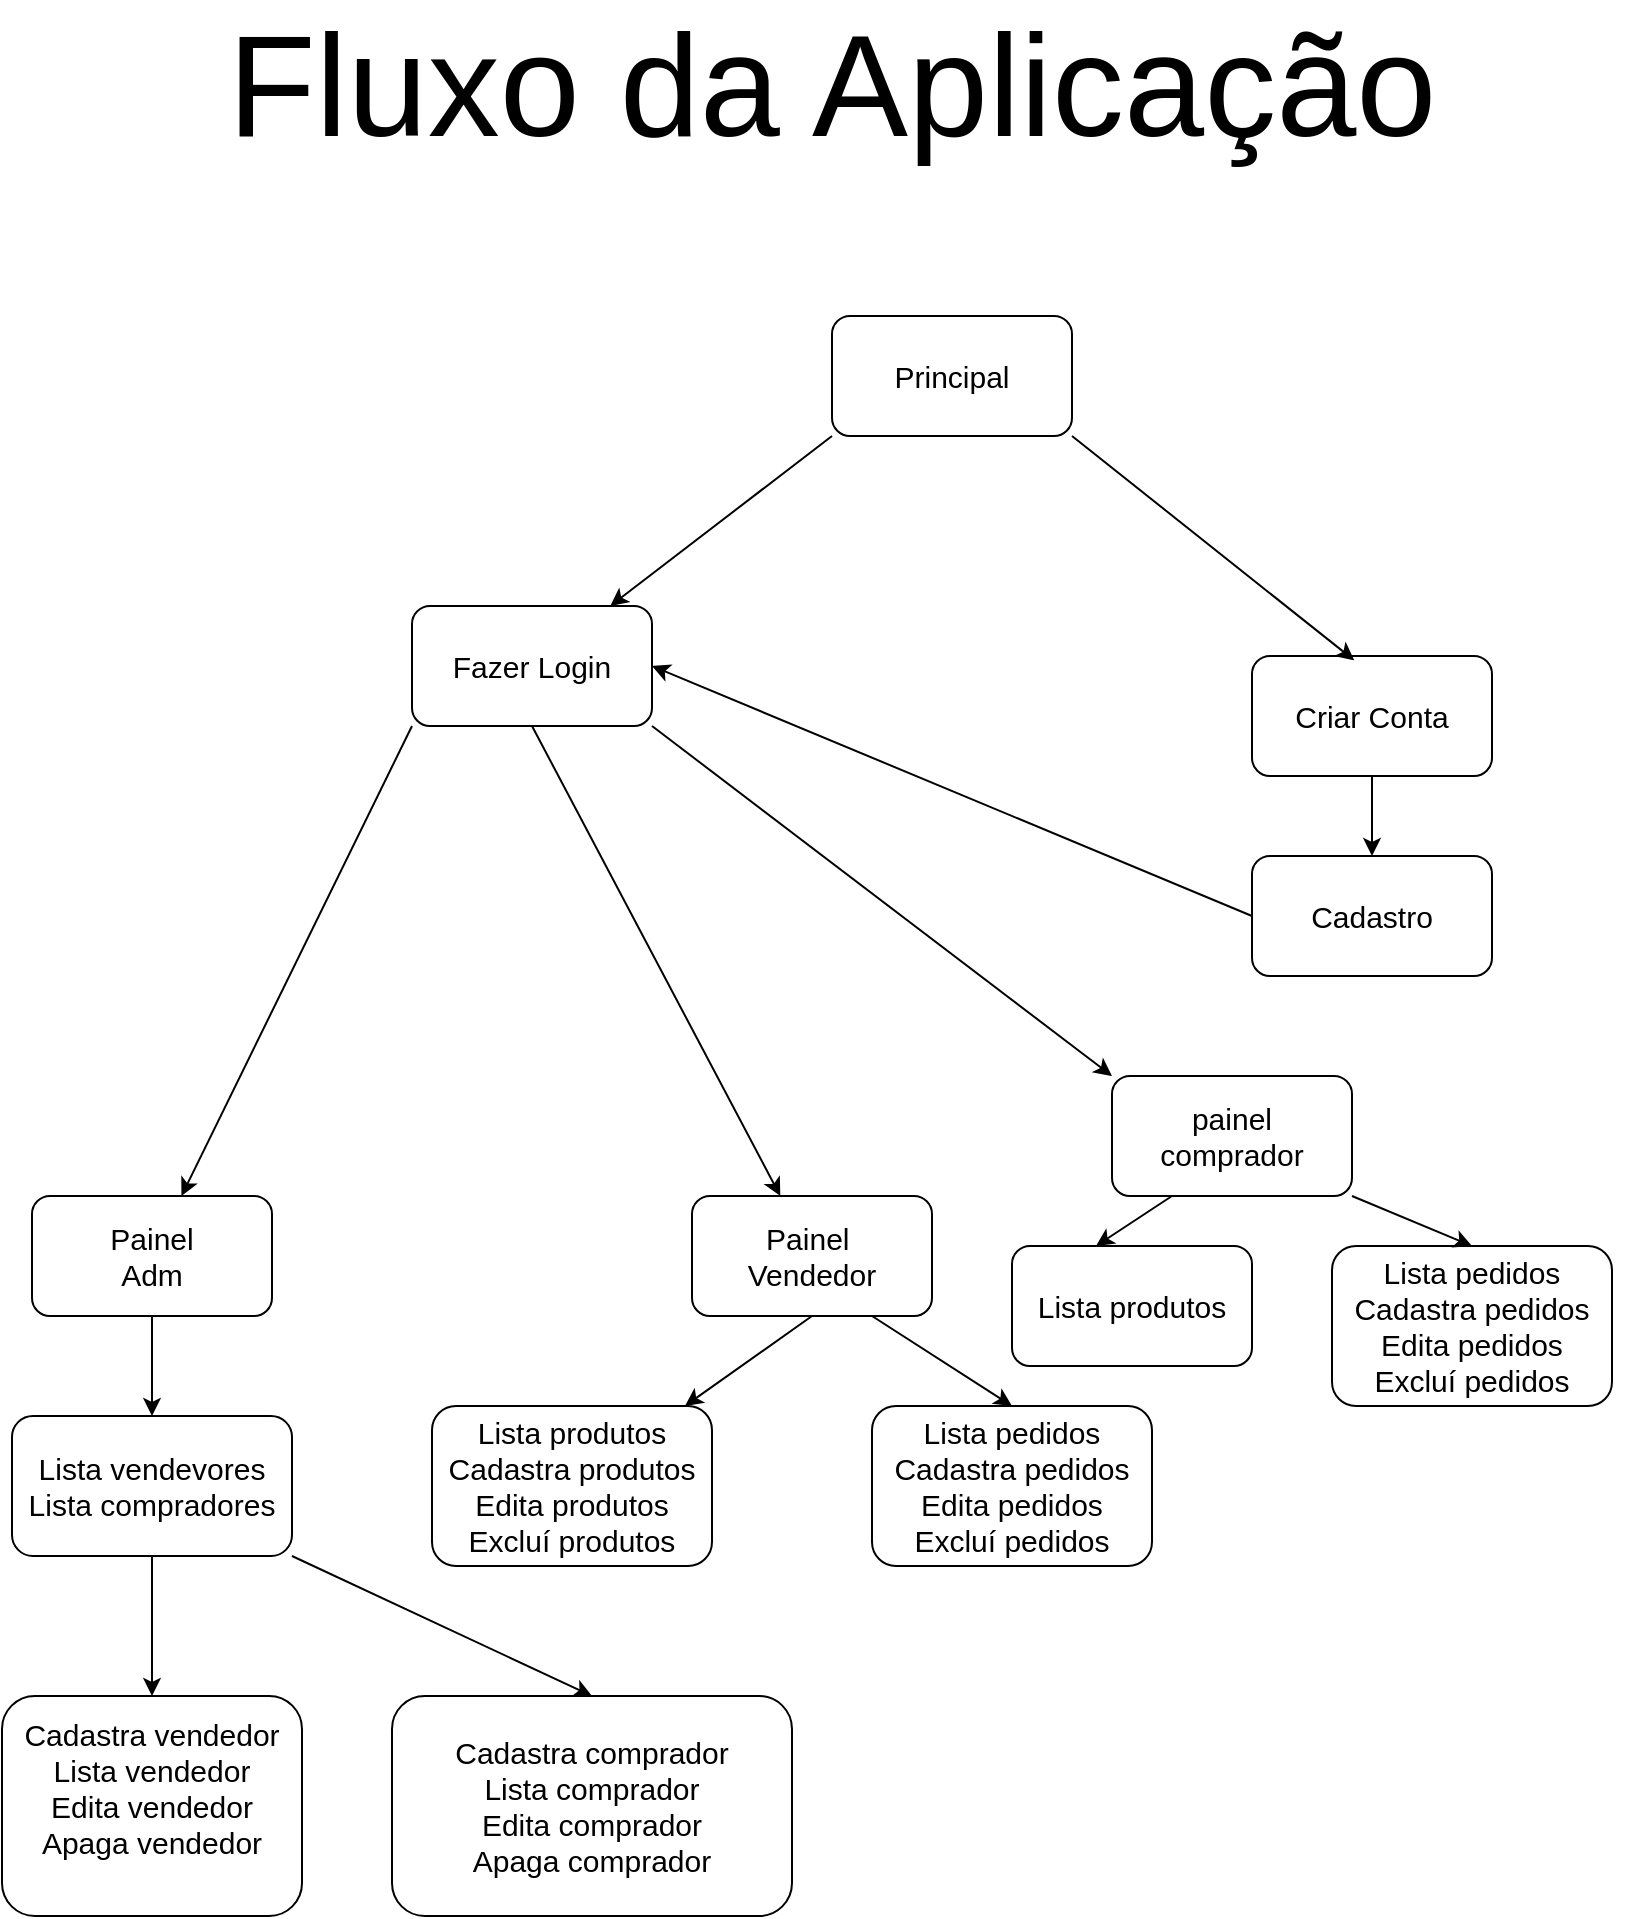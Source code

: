 <mxfile version="15.8.3" type="device"><diagram id="prtHgNgQTEPvFCAcTncT" name="Page-1"><mxGraphModel dx="1384" dy="729" grid="1" gridSize="10" guides="1" tooltips="1" connect="1" arrows="1" fold="1" page="1" pageScale="1" pageWidth="827" pageHeight="1169" math="0" shadow="0"><root><mxCell id="0"/><mxCell id="1" parent="0"/><mxCell id="HTN7W0DYypLCPPg8rSoE-1" value="Fazer Login" style="rounded=1;whiteSpace=wrap;html=1;fontSize=15;" vertex="1" parent="1"><mxGeometry x="210" y="335" width="120" height="60" as="geometry"/></mxCell><mxCell id="HTN7W0DYypLCPPg8rSoE-2" value="Fluxo da Aplicação&lt;br style=&quot;font-size: 72px;&quot;&gt;" style="text;html=1;strokeColor=none;fillColor=none;align=center;verticalAlign=middle;whiteSpace=wrap;rounded=0;fontSize=72;" vertex="1" parent="1"><mxGeometry x="20" y="60" width="800" height="30" as="geometry"/></mxCell><mxCell id="HTN7W0DYypLCPPg8rSoE-6" value="Painel&lt;br style=&quot;font-size: 15px;&quot;&gt;Adm" style="rounded=1;whiteSpace=wrap;html=1;fontSize=15;" vertex="1" parent="1"><mxGeometry x="20" y="630" width="120" height="60" as="geometry"/></mxCell><mxCell id="HTN7W0DYypLCPPg8rSoE-7" value="Painel&amp;nbsp;&lt;br style=&quot;font-size: 15px;&quot;&gt;Vendedor" style="rounded=1;whiteSpace=wrap;html=1;fontSize=15;" vertex="1" parent="1"><mxGeometry x="350" y="630" width="120" height="60" as="geometry"/></mxCell><mxCell id="HTN7W0DYypLCPPg8rSoE-8" value="painel&lt;br style=&quot;font-size: 15px;&quot;&gt;comprador" style="rounded=1;whiteSpace=wrap;html=1;fontSize=15;" vertex="1" parent="1"><mxGeometry x="560" y="570" width="120" height="60" as="geometry"/></mxCell><mxCell id="HTN7W0DYypLCPPg8rSoE-10" value="" style="endArrow=classic;html=1;rounded=0;fontSize=30;exitX=0;exitY=1;exitDx=0;exitDy=0;" edge="1" parent="1" source="HTN7W0DYypLCPPg8rSoE-1" target="HTN7W0DYypLCPPg8rSoE-6"><mxGeometry width="50" height="50" relative="1" as="geometry"><mxPoint x="430" y="505" as="sourcePoint"/><mxPoint x="480" y="455" as="targetPoint"/></mxGeometry></mxCell><mxCell id="HTN7W0DYypLCPPg8rSoE-11" value="" style="endArrow=classic;html=1;rounded=0;fontSize=30;exitX=0.5;exitY=1;exitDx=0;exitDy=0;" edge="1" parent="1" source="HTN7W0DYypLCPPg8rSoE-1" target="HTN7W0DYypLCPPg8rSoE-7"><mxGeometry width="50" height="50" relative="1" as="geometry"><mxPoint x="430" y="505" as="sourcePoint"/><mxPoint x="480" y="455" as="targetPoint"/></mxGeometry></mxCell><mxCell id="HTN7W0DYypLCPPg8rSoE-12" value="" style="endArrow=classic;html=1;rounded=0;fontSize=30;exitX=1;exitY=1;exitDx=0;exitDy=0;entryX=0;entryY=0;entryDx=0;entryDy=0;" edge="1" parent="1" source="HTN7W0DYypLCPPg8rSoE-1" target="HTN7W0DYypLCPPg8rSoE-8"><mxGeometry width="50" height="50" relative="1" as="geometry"><mxPoint x="430" y="505" as="sourcePoint"/><mxPoint x="480" y="455" as="targetPoint"/></mxGeometry></mxCell><mxCell id="HTN7W0DYypLCPPg8rSoE-14" value="Principal" style="rounded=1;whiteSpace=wrap;html=1;fontSize=15;" vertex="1" parent="1"><mxGeometry x="420" y="190" width="120" height="60" as="geometry"/></mxCell><mxCell id="HTN7W0DYypLCPPg8rSoE-15" value="Criar Conta" style="rounded=1;whiteSpace=wrap;html=1;fontSize=15;" vertex="1" parent="1"><mxGeometry x="630" y="360" width="120" height="60" as="geometry"/></mxCell><mxCell id="HTN7W0DYypLCPPg8rSoE-16" value="Cadastro" style="rounded=1;whiteSpace=wrap;html=1;fontSize=15;" vertex="1" parent="1"><mxGeometry x="630" y="460" width="120" height="60" as="geometry"/></mxCell><mxCell id="HTN7W0DYypLCPPg8rSoE-17" value="" style="endArrow=classic;html=1;rounded=0;fontSize=15;exitX=1;exitY=1;exitDx=0;exitDy=0;entryX=0.426;entryY=0.036;entryDx=0;entryDy=0;entryPerimeter=0;" edge="1" parent="1" source="HTN7W0DYypLCPPg8rSoE-14" target="HTN7W0DYypLCPPg8rSoE-15"><mxGeometry width="50" height="50" relative="1" as="geometry"><mxPoint x="610" y="370" as="sourcePoint"/><mxPoint x="660" y="320" as="targetPoint"/></mxGeometry></mxCell><mxCell id="HTN7W0DYypLCPPg8rSoE-18" value="" style="endArrow=classic;html=1;rounded=0;fontSize=15;exitX=0;exitY=1;exitDx=0;exitDy=0;" edge="1" parent="1" source="HTN7W0DYypLCPPg8rSoE-14" target="HTN7W0DYypLCPPg8rSoE-1"><mxGeometry width="50" height="50" relative="1" as="geometry"><mxPoint x="610" y="370" as="sourcePoint"/><mxPoint x="660" y="320" as="targetPoint"/></mxGeometry></mxCell><mxCell id="HTN7W0DYypLCPPg8rSoE-19" value="" style="endArrow=classic;html=1;rounded=0;fontSize=15;exitX=0.5;exitY=1;exitDx=0;exitDy=0;" edge="1" parent="1" source="HTN7W0DYypLCPPg8rSoE-15" target="HTN7W0DYypLCPPg8rSoE-16"><mxGeometry width="50" height="50" relative="1" as="geometry"><mxPoint x="610" y="370" as="sourcePoint"/><mxPoint x="660" y="320" as="targetPoint"/></mxGeometry></mxCell><mxCell id="HTN7W0DYypLCPPg8rSoE-20" value="" style="endArrow=classic;html=1;rounded=0;fontSize=15;exitX=0;exitY=0.5;exitDx=0;exitDy=0;entryX=1;entryY=0.5;entryDx=0;entryDy=0;" edge="1" parent="1" source="HTN7W0DYypLCPPg8rSoE-16" target="HTN7W0DYypLCPPg8rSoE-1"><mxGeometry width="50" height="50" relative="1" as="geometry"><mxPoint x="610" y="370" as="sourcePoint"/><mxPoint x="660" y="320" as="targetPoint"/></mxGeometry></mxCell><mxCell id="HTN7W0DYypLCPPg8rSoE-23" value="Lista vendevores&lt;br&gt;Lista compradores" style="rounded=1;whiteSpace=wrap;html=1;fontSize=15;" vertex="1" parent="1"><mxGeometry x="10" y="740" width="140" height="70" as="geometry"/></mxCell><mxCell id="HTN7W0DYypLCPPg8rSoE-24" value="Cadastra comprador&lt;br&gt;Lista comprador&lt;br&gt;Edita comprador&lt;br&gt;Apaga comprador" style="rounded=1;whiteSpace=wrap;html=1;fontSize=15;" vertex="1" parent="1"><mxGeometry x="200" y="880" width="200" height="110" as="geometry"/></mxCell><mxCell id="HTN7W0DYypLCPPg8rSoE-25" value="Cadastra vendedor&lt;br&gt;Lista vendedor&lt;br&gt;Edita vendedor&lt;br&gt;Apaga vendedor&lt;br&gt;&lt;br&gt;" style="rounded=1;whiteSpace=wrap;html=1;fontSize=15;" vertex="1" parent="1"><mxGeometry x="5" y="880" width="150" height="110" as="geometry"/></mxCell><mxCell id="HTN7W0DYypLCPPg8rSoE-26" value="" style="endArrow=classic;html=1;rounded=0;fontSize=15;exitX=0.5;exitY=1;exitDx=0;exitDy=0;entryX=0.5;entryY=0;entryDx=0;entryDy=0;" edge="1" parent="1" source="HTN7W0DYypLCPPg8rSoE-6" target="HTN7W0DYypLCPPg8rSoE-23"><mxGeometry width="50" height="50" relative="1" as="geometry"><mxPoint x="610" y="650" as="sourcePoint"/><mxPoint x="660" y="600" as="targetPoint"/></mxGeometry></mxCell><mxCell id="HTN7W0DYypLCPPg8rSoE-27" value="" style="endArrow=classic;html=1;rounded=0;fontSize=15;exitX=0.5;exitY=1;exitDx=0;exitDy=0;" edge="1" parent="1" source="HTN7W0DYypLCPPg8rSoE-23" target="HTN7W0DYypLCPPg8rSoE-25"><mxGeometry width="50" height="50" relative="1" as="geometry"><mxPoint x="610" y="650" as="sourcePoint"/><mxPoint x="660" y="600" as="targetPoint"/></mxGeometry></mxCell><mxCell id="HTN7W0DYypLCPPg8rSoE-29" value="" style="endArrow=classic;html=1;rounded=0;fontSize=15;exitX=1;exitY=1;exitDx=0;exitDy=0;entryX=0.5;entryY=0;entryDx=0;entryDy=0;" edge="1" parent="1" source="HTN7W0DYypLCPPg8rSoE-23" target="HTN7W0DYypLCPPg8rSoE-24"><mxGeometry width="50" height="50" relative="1" as="geometry"><mxPoint x="570" y="850" as="sourcePoint"/><mxPoint x="620" y="800" as="targetPoint"/></mxGeometry></mxCell><mxCell id="HTN7W0DYypLCPPg8rSoE-31" value="Lista produtos&lt;br&gt;Cadastra produtos&lt;br&gt;Edita produtos&lt;br&gt;Excluí produtos" style="rounded=1;whiteSpace=wrap;html=1;fontSize=15;" vertex="1" parent="1"><mxGeometry x="220" y="735" width="140" height="80" as="geometry"/></mxCell><mxCell id="HTN7W0DYypLCPPg8rSoE-32" value="" style="endArrow=classic;html=1;rounded=0;fontSize=15;exitX=0.5;exitY=1;exitDx=0;exitDy=0;" edge="1" parent="1" source="HTN7W0DYypLCPPg8rSoE-7" target="HTN7W0DYypLCPPg8rSoE-31"><mxGeometry width="50" height="50" relative="1" as="geometry"><mxPoint x="570" y="650" as="sourcePoint"/><mxPoint x="620" y="600" as="targetPoint"/></mxGeometry></mxCell><mxCell id="HTN7W0DYypLCPPg8rSoE-34" value="Lista pedidos&lt;br&gt;Cadastra pedidos&lt;br&gt;Edita pedidos&lt;br&gt;Excluí pedidos" style="rounded=1;whiteSpace=wrap;html=1;fontSize=15;" vertex="1" parent="1"><mxGeometry x="440" y="735" width="140" height="80" as="geometry"/></mxCell><mxCell id="HTN7W0DYypLCPPg8rSoE-35" value="" style="endArrow=classic;html=1;rounded=0;fontSize=15;exitX=0.75;exitY=1;exitDx=0;exitDy=0;entryX=0.5;entryY=0;entryDx=0;entryDy=0;" edge="1" parent="1" source="HTN7W0DYypLCPPg8rSoE-7" target="HTN7W0DYypLCPPg8rSoE-34"><mxGeometry width="50" height="50" relative="1" as="geometry"><mxPoint x="570" y="600" as="sourcePoint"/><mxPoint x="620" y="550" as="targetPoint"/></mxGeometry></mxCell><mxCell id="HTN7W0DYypLCPPg8rSoE-36" value="Lista pedidos&lt;br&gt;Cadastra pedidos&lt;br&gt;Edita pedidos&lt;br&gt;Excluí pedidos" style="rounded=1;whiteSpace=wrap;html=1;fontSize=15;" vertex="1" parent="1"><mxGeometry x="670" y="655" width="140" height="80" as="geometry"/></mxCell><mxCell id="HTN7W0DYypLCPPg8rSoE-37" value="" style="endArrow=classic;html=1;rounded=0;fontSize=15;exitX=1;exitY=1;exitDx=0;exitDy=0;entryX=0.5;entryY=0;entryDx=0;entryDy=0;" edge="1" parent="1" source="HTN7W0DYypLCPPg8rSoE-8" target="HTN7W0DYypLCPPg8rSoE-36"><mxGeometry width="50" height="50" relative="1" as="geometry"><mxPoint x="540" y="550" as="sourcePoint"/><mxPoint x="590" y="500" as="targetPoint"/></mxGeometry></mxCell><mxCell id="HTN7W0DYypLCPPg8rSoE-38" value="Lista produtos" style="rounded=1;whiteSpace=wrap;html=1;fontSize=15;" vertex="1" parent="1"><mxGeometry x="510" y="655" width="120" height="60" as="geometry"/></mxCell><mxCell id="HTN7W0DYypLCPPg8rSoE-39" value="" style="endArrow=classic;html=1;rounded=0;fontSize=15;exitX=0.25;exitY=1;exitDx=0;exitDy=0;entryX=0.35;entryY=0;entryDx=0;entryDy=0;entryPerimeter=0;" edge="1" parent="1" source="HTN7W0DYypLCPPg8rSoE-8" target="HTN7W0DYypLCPPg8rSoE-38"><mxGeometry width="50" height="50" relative="1" as="geometry"><mxPoint x="540" y="550" as="sourcePoint"/><mxPoint x="590" y="500" as="targetPoint"/></mxGeometry></mxCell></root></mxGraphModel></diagram></mxfile>